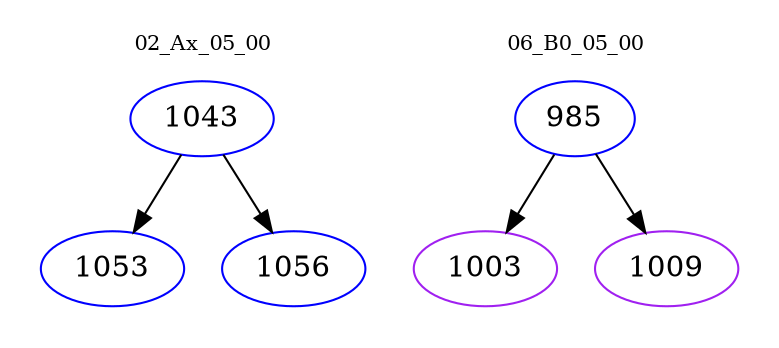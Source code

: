 digraph{
subgraph cluster_0 {
color = white
label = "02_Ax_05_00";
fontsize=10;
T0_1043 [label="1043", color="blue"]
T0_1043 -> T0_1053 [color="black"]
T0_1053 [label="1053", color="blue"]
T0_1043 -> T0_1056 [color="black"]
T0_1056 [label="1056", color="blue"]
}
subgraph cluster_1 {
color = white
label = "06_B0_05_00";
fontsize=10;
T1_985 [label="985", color="blue"]
T1_985 -> T1_1003 [color="black"]
T1_1003 [label="1003", color="purple"]
T1_985 -> T1_1009 [color="black"]
T1_1009 [label="1009", color="purple"]
}
}

